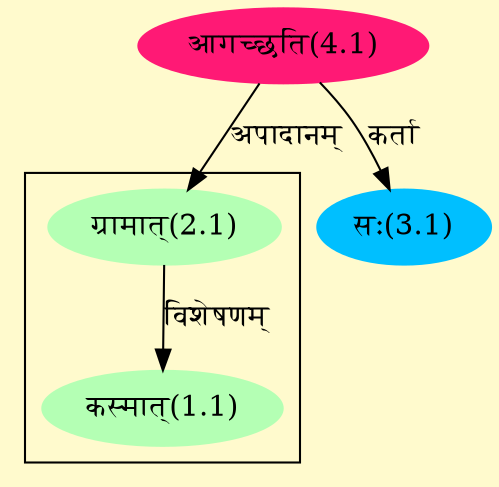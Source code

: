 digraph G{
rankdir=BT;
 compound=true;
 bgcolor="lemonchiffon1";

subgraph cluster_1{
Node1_1 [style=filled, color="#B4FFB4" label = "कस्मात्(1.1)"]
Node2_1 [style=filled, color="#B4FFB4" label = "ग्रामात्(2.1)"]

}
Node2_1 [style=filled, color="#B4FFB4" label = "ग्रामात्(2.1)"]
Node4_1 [style=filled, color="#FF1975" label = "आगच्छति(4.1)"]
Node3_1 [style=filled, color="#00BFFF" label = "सः(3.1)"]
/* Start of Relations section */

Node1_1 -> Node2_1 [  label="विशेषणम्"  dir="back" ]
Node2_1 -> Node4_1 [  label="अपादानम्"  dir="back" ]
Node3_1 -> Node4_1 [  label="कर्ता"  dir="back" ]
}
